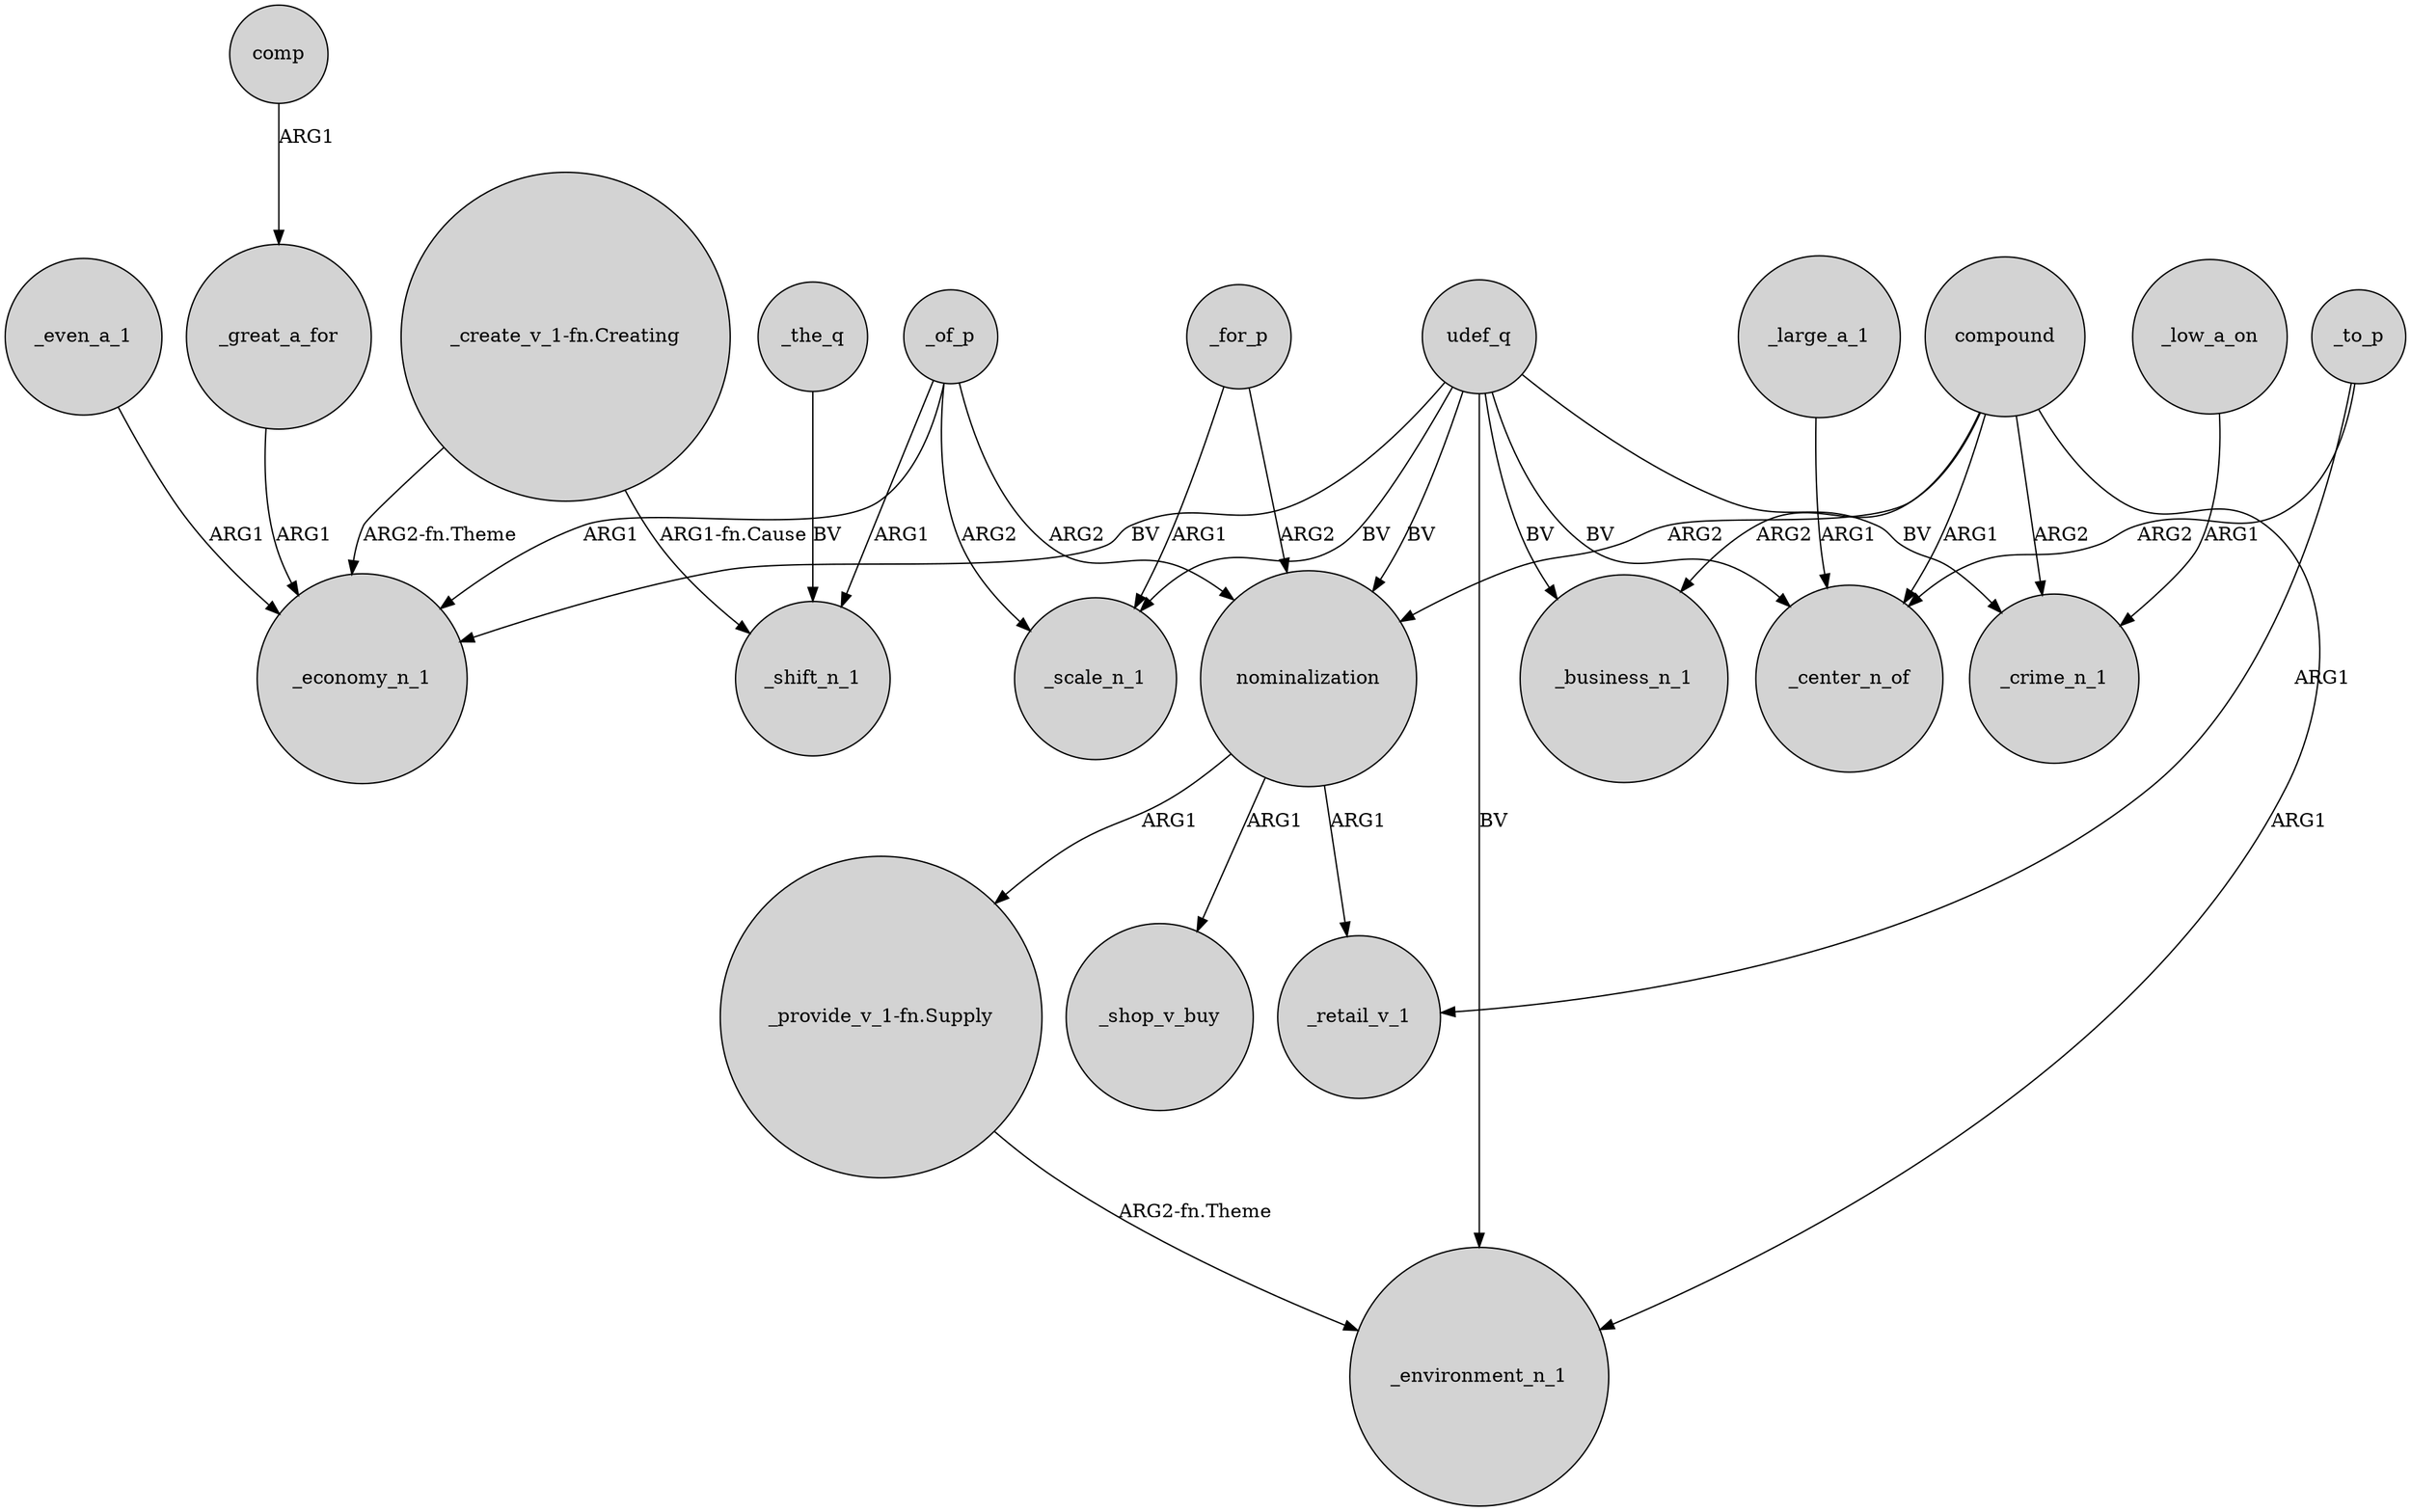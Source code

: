 digraph {
	node [shape=circle style=filled]
	_for_p -> _scale_n_1 [label=ARG1]
	_even_a_1 -> _economy_n_1 [label=ARG1]
	_low_a_on -> _crime_n_1 [label=ARG1]
	udef_q -> _scale_n_1 [label=BV]
	_to_p -> _center_n_of [label=ARG2]
	nominalization -> _retail_v_1 [label=ARG1]
	_for_p -> nominalization [label=ARG2]
	compound -> nominalization [label=ARG2]
	compound -> _environment_n_1 [label=ARG1]
	nominalization -> "_provide_v_1-fn.Supply" [label=ARG1]
	udef_q -> _center_n_of [label=BV]
	comp -> _great_a_for [label=ARG1]
	"_create_v_1-fn.Creating" -> _shift_n_1 [label="ARG1-fn.Cause"]
	udef_q -> _economy_n_1 [label=BV]
	_of_p -> _economy_n_1 [label=ARG1]
	_of_p -> _scale_n_1 [label=ARG2]
	_of_p -> nominalization [label=ARG2]
	compound -> _crime_n_1 [label=ARG2]
	_to_p -> _retail_v_1 [label=ARG1]
	compound -> _center_n_of [label=ARG1]
	compound -> _business_n_1 [label=ARG2]
	udef_q -> nominalization [label=BV]
	_great_a_for -> _economy_n_1 [label=ARG1]
	"_create_v_1-fn.Creating" -> _economy_n_1 [label="ARG2-fn.Theme"]
	udef_q -> _business_n_1 [label=BV]
	nominalization -> _shop_v_buy [label=ARG1]
	"_provide_v_1-fn.Supply" -> _environment_n_1 [label="ARG2-fn.Theme"]
	udef_q -> _environment_n_1 [label=BV]
	udef_q -> _crime_n_1 [label=BV]
	_the_q -> _shift_n_1 [label=BV]
	_of_p -> _shift_n_1 [label=ARG1]
	_large_a_1 -> _center_n_of [label=ARG1]
}
